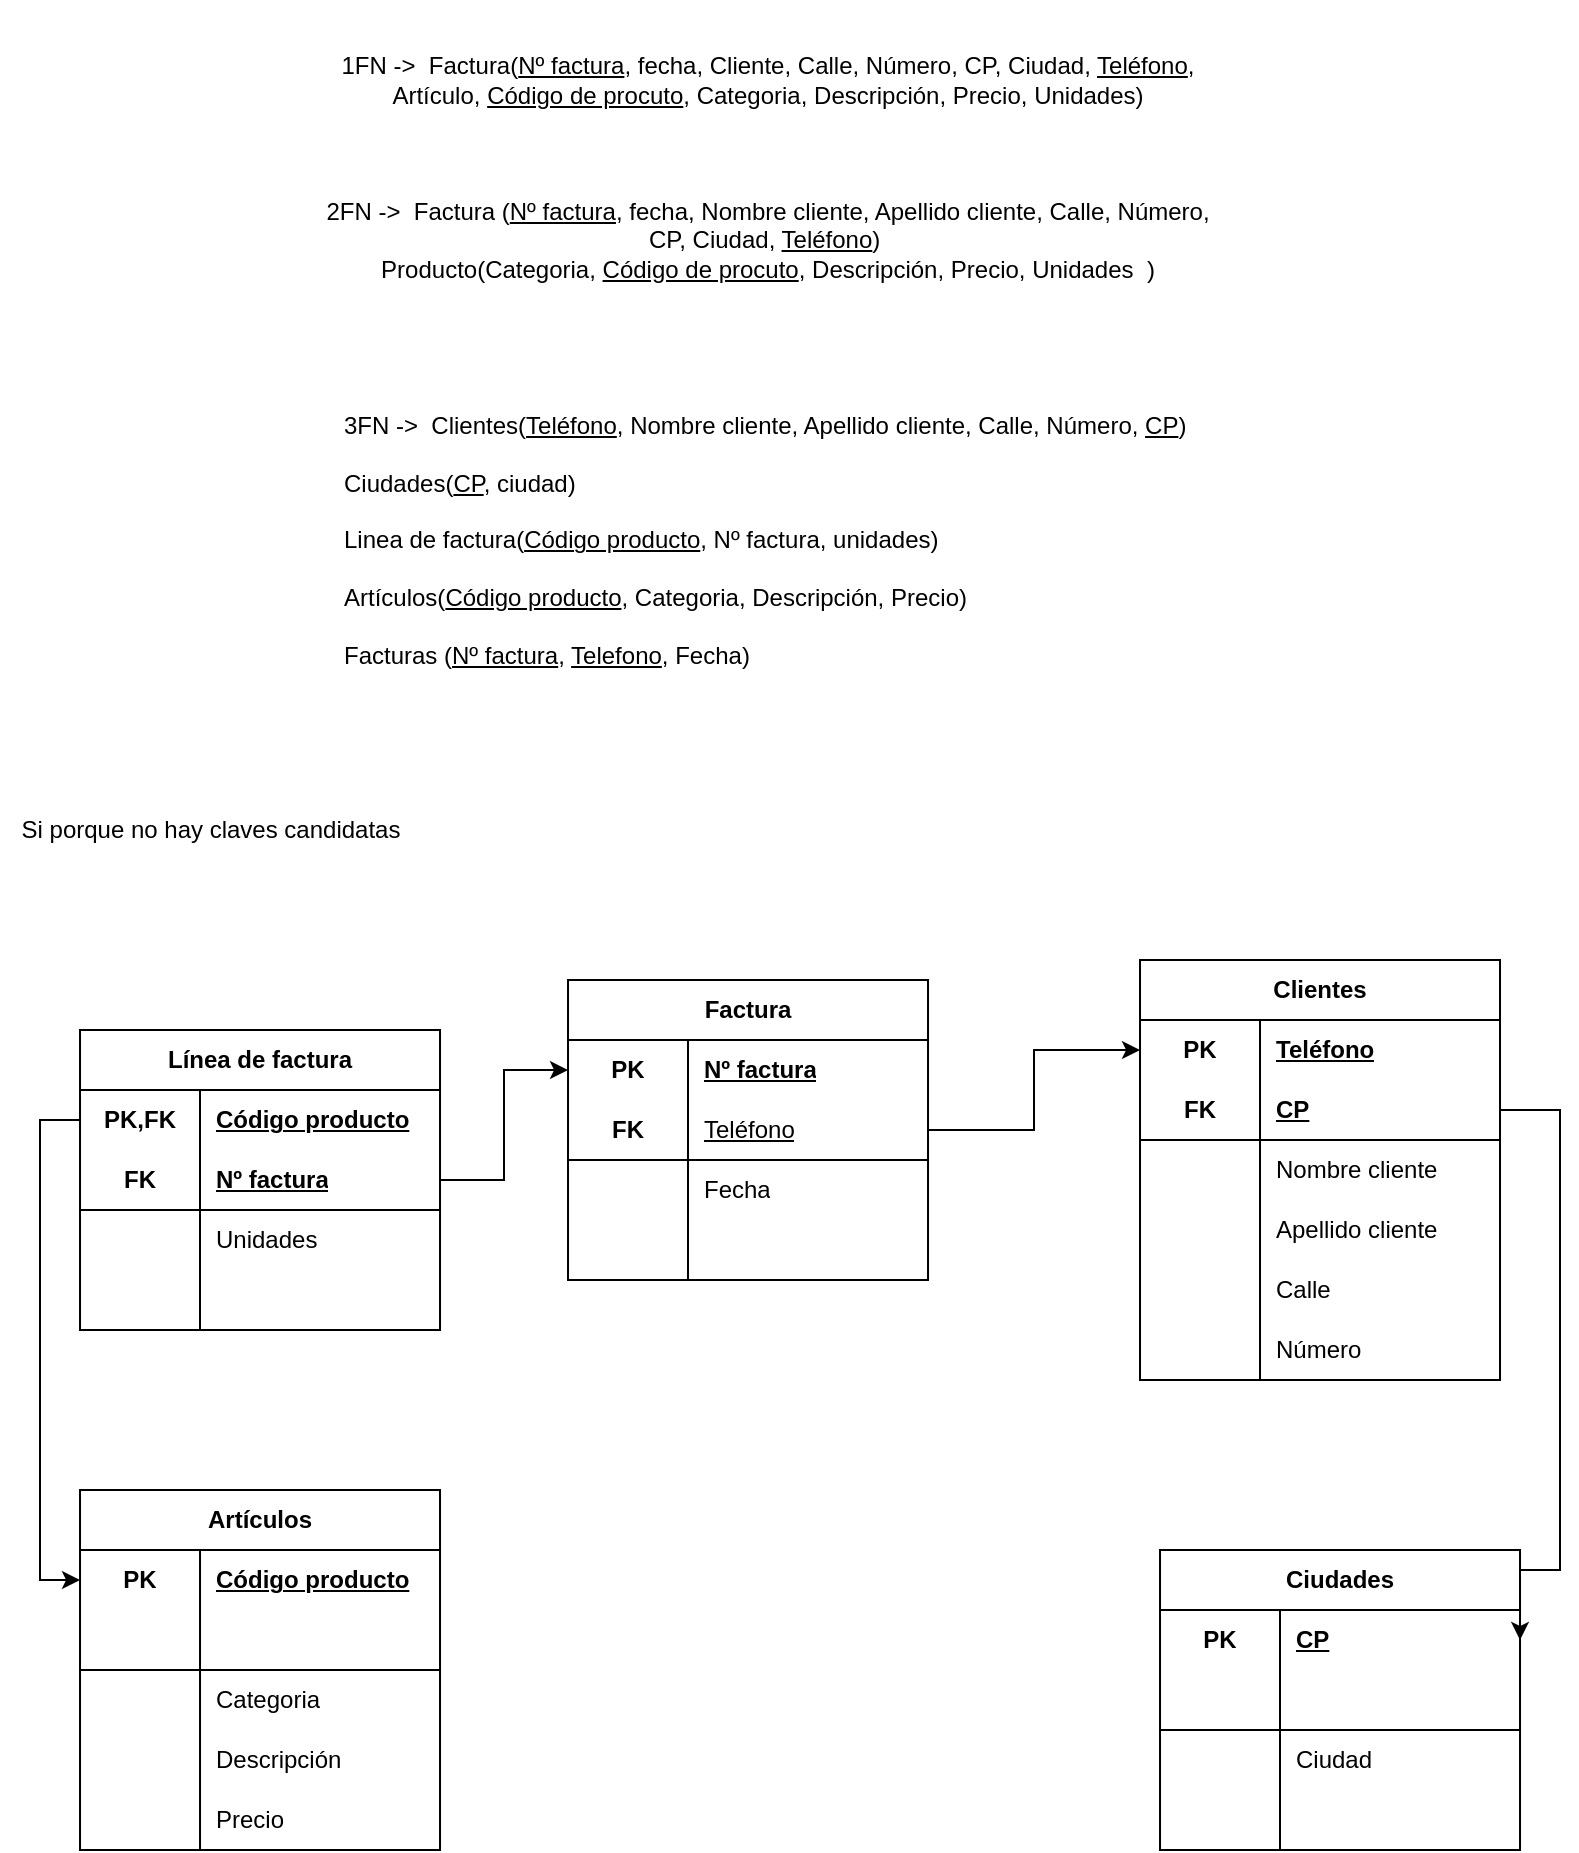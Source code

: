 <mxfile version="25.0.2">
  <diagram name="Página-1" id="uZvJmiCFpWkQYSeXbW7F">
    <mxGraphModel dx="756" dy="745" grid="1" gridSize="10" guides="1" tooltips="1" connect="1" arrows="1" fold="1" page="1" pageScale="1" pageWidth="827" pageHeight="1169" math="0" shadow="0">
      <root>
        <mxCell id="0" />
        <mxCell id="1" parent="0" />
        <mxCell id="2-hDJiNoMnmRz-pNs95c-1" value="1FN -&amp;gt;&amp;nbsp; Factura(&lt;u&gt;Nº factura&lt;/u&gt;, fecha, Cliente, Calle, Número, CP, Ciudad, &lt;u&gt;Teléfono&lt;/u&gt;, Artículo, &lt;u&gt;Código de procuto&lt;/u&gt;, Categoria, Descripción, Precio,&amp;nbsp;Unidades)" style="text;html=1;align=center;verticalAlign=middle;whiteSpace=wrap;rounded=0;" parent="1" vertex="1">
          <mxGeometry x="184" y="30" width="460" height="80" as="geometry" />
        </mxCell>
        <mxCell id="2-hDJiNoMnmRz-pNs95c-3" value="2FN -&amp;gt;&amp;nbsp; Factura (&lt;u&gt;Nº factura&lt;/u&gt;, fecha,&amp;nbsp;&lt;span style=&quot;background-color: initial;&quot;&gt;Nombre cliente, Apellido cliente, Calle, Número, CP, Ciudad, &lt;u&gt;Teléfono&lt;/u&gt;)&amp;nbsp;&lt;/span&gt;&lt;div&gt;&lt;span style=&quot;background-color: initial;&quot;&gt;Producto(Categoria, &lt;u&gt;Código de procuto&lt;/u&gt;, Descripción,&amp;nbsp;&lt;/span&gt;&lt;span style=&quot;background-color: initial;&quot;&gt;Precio,&amp;nbsp;&lt;/span&gt;&lt;span style=&quot;background-color: initial;&quot;&gt;Unidades&amp;nbsp; )&lt;/span&gt;&lt;/div&gt;" style="text;html=1;align=center;verticalAlign=middle;whiteSpace=wrap;rounded=0;" parent="1" vertex="1">
          <mxGeometry x="184" y="110" width="460" height="80" as="geometry" />
        </mxCell>
        <mxCell id="2-hDJiNoMnmRz-pNs95c-4" value="3FN -&amp;gt;&amp;nbsp; Clientes(&lt;u&gt;Teléfono&lt;/u&gt;, Nombre cliente, Apellido cliente, Calle, Número, &lt;u&gt;CP&lt;/u&gt;)&lt;div&gt;&lt;br&gt;&lt;div&gt;&lt;span style=&quot;background-color: initial;&quot;&gt;Ciudades(&lt;/span&gt;&lt;u style=&quot;background-color: initial;&quot;&gt;CP&lt;/u&gt;&lt;span style=&quot;background-color: initial;&quot;&gt;, ciudad)&lt;/span&gt;&lt;div&gt;&lt;br&gt;&lt;/div&gt;&lt;div&gt;Linea de factura(&lt;u&gt;Código producto&lt;/u&gt;, Nº factura, unidades&lt;span style=&quot;background-color: initial;&quot;&gt;)&lt;/span&gt;&lt;/div&gt;&lt;div&gt;&lt;span style=&quot;background-color: initial;&quot;&gt;&lt;br&gt;&lt;/span&gt;&lt;/div&gt;&lt;div&gt;&lt;span style=&quot;background-color: initial;&quot;&gt;Artículos(&lt;u&gt;Código producto&lt;/u&gt;, Categoria, Descripción, Precio)&lt;/span&gt;&lt;/div&gt;&lt;div&gt;&lt;span style=&quot;background-color: initial;&quot;&gt;&lt;br&gt;&lt;/span&gt;&lt;/div&gt;&lt;div&gt;&lt;span style=&quot;background-color: initial;&quot;&gt;Facturas (&lt;u&gt;Nº factura&lt;/u&gt;, &lt;u&gt;Telefono&lt;/u&gt;, Fecha)&amp;nbsp;&lt;/span&gt;&lt;/div&gt;&lt;/div&gt;&lt;/div&gt;" style="text;html=1;align=left;verticalAlign=middle;whiteSpace=wrap;rounded=0;" parent="1" vertex="1">
          <mxGeometry x="200" y="260" width="460" height="80" as="geometry" />
        </mxCell>
        <mxCell id="2-hDJiNoMnmRz-pNs95c-6" value="Si porque no hay claves candidatas" style="text;html=1;align=center;verticalAlign=middle;resizable=0;points=[];autosize=1;strokeColor=none;fillColor=none;" parent="1" vertex="1">
          <mxGeometry x="30" y="430" width="210" height="30" as="geometry" />
        </mxCell>
        <mxCell id="2-hDJiNoMnmRz-pNs95c-41" value="Factura" style="shape=table;startSize=30;container=1;collapsible=1;childLayout=tableLayout;fixedRows=1;rowLines=0;fontStyle=1;align=center;resizeLast=1;html=1;whiteSpace=wrap;" parent="1" vertex="1">
          <mxGeometry x="314.01" y="520" width="180" height="150" as="geometry" />
        </mxCell>
        <mxCell id="2-hDJiNoMnmRz-pNs95c-42" value="" style="shape=tableRow;horizontal=0;startSize=0;swimlaneHead=0;swimlaneBody=0;fillColor=none;collapsible=0;dropTarget=0;points=[[0,0.5],[1,0.5]];portConstraint=eastwest;top=0;left=0;right=0;bottom=0;html=1;" parent="2-hDJiNoMnmRz-pNs95c-41" vertex="1">
          <mxGeometry y="30" width="180" height="30" as="geometry" />
        </mxCell>
        <mxCell id="2-hDJiNoMnmRz-pNs95c-43" value="PK" style="shape=partialRectangle;connectable=0;fillColor=none;top=0;left=0;bottom=0;right=0;fontStyle=1;overflow=hidden;html=1;whiteSpace=wrap;" parent="2-hDJiNoMnmRz-pNs95c-42" vertex="1">
          <mxGeometry width="60" height="30" as="geometry">
            <mxRectangle width="60" height="30" as="alternateBounds" />
          </mxGeometry>
        </mxCell>
        <mxCell id="2-hDJiNoMnmRz-pNs95c-44" value="Nº factura" style="shape=partialRectangle;connectable=0;fillColor=none;top=0;left=0;bottom=0;right=0;align=left;spacingLeft=6;fontStyle=5;overflow=hidden;html=1;whiteSpace=wrap;" parent="2-hDJiNoMnmRz-pNs95c-42" vertex="1">
          <mxGeometry x="60" width="120" height="30" as="geometry">
            <mxRectangle width="120" height="30" as="alternateBounds" />
          </mxGeometry>
        </mxCell>
        <mxCell id="2-hDJiNoMnmRz-pNs95c-45" value="" style="shape=tableRow;horizontal=0;startSize=0;swimlaneHead=0;swimlaneBody=0;fillColor=none;collapsible=0;dropTarget=0;points=[[0,0.5],[1,0.5]];portConstraint=eastwest;top=0;left=0;right=0;bottom=1;html=1;" parent="2-hDJiNoMnmRz-pNs95c-41" vertex="1">
          <mxGeometry y="60" width="180" height="30" as="geometry" />
        </mxCell>
        <mxCell id="2-hDJiNoMnmRz-pNs95c-46" value="FK" style="shape=partialRectangle;connectable=0;fillColor=none;top=0;left=0;bottom=0;right=0;fontStyle=1;overflow=hidden;html=1;whiteSpace=wrap;" parent="2-hDJiNoMnmRz-pNs95c-45" vertex="1">
          <mxGeometry width="60" height="30" as="geometry">
            <mxRectangle width="60" height="30" as="alternateBounds" />
          </mxGeometry>
        </mxCell>
        <mxCell id="2-hDJiNoMnmRz-pNs95c-47" value="&lt;u style=&quot;font-weight: 400; text-align: center;&quot;&gt;Teléfono&lt;/u&gt;" style="shape=partialRectangle;connectable=0;fillColor=none;top=0;left=0;bottom=0;right=0;align=left;spacingLeft=6;fontStyle=5;overflow=hidden;html=1;whiteSpace=wrap;" parent="2-hDJiNoMnmRz-pNs95c-45" vertex="1">
          <mxGeometry x="60" width="120" height="30" as="geometry">
            <mxRectangle width="120" height="30" as="alternateBounds" />
          </mxGeometry>
        </mxCell>
        <mxCell id="2-hDJiNoMnmRz-pNs95c-48" value="" style="shape=tableRow;horizontal=0;startSize=0;swimlaneHead=0;swimlaneBody=0;fillColor=none;collapsible=0;dropTarget=0;points=[[0,0.5],[1,0.5]];portConstraint=eastwest;top=0;left=0;right=0;bottom=0;html=1;" parent="2-hDJiNoMnmRz-pNs95c-41" vertex="1">
          <mxGeometry y="90" width="180" height="30" as="geometry" />
        </mxCell>
        <mxCell id="2-hDJiNoMnmRz-pNs95c-49" value="" style="shape=partialRectangle;connectable=0;fillColor=none;top=0;left=0;bottom=0;right=0;editable=1;overflow=hidden;html=1;whiteSpace=wrap;" parent="2-hDJiNoMnmRz-pNs95c-48" vertex="1">
          <mxGeometry width="60" height="30" as="geometry">
            <mxRectangle width="60" height="30" as="alternateBounds" />
          </mxGeometry>
        </mxCell>
        <mxCell id="2-hDJiNoMnmRz-pNs95c-50" value="Fecha" style="shape=partialRectangle;connectable=0;fillColor=none;top=0;left=0;bottom=0;right=0;align=left;spacingLeft=6;overflow=hidden;html=1;whiteSpace=wrap;" parent="2-hDJiNoMnmRz-pNs95c-48" vertex="1">
          <mxGeometry x="60" width="120" height="30" as="geometry">
            <mxRectangle width="120" height="30" as="alternateBounds" />
          </mxGeometry>
        </mxCell>
        <mxCell id="2-hDJiNoMnmRz-pNs95c-51" value="" style="shape=tableRow;horizontal=0;startSize=0;swimlaneHead=0;swimlaneBody=0;fillColor=none;collapsible=0;dropTarget=0;points=[[0,0.5],[1,0.5]];portConstraint=eastwest;top=0;left=0;right=0;bottom=0;html=1;" parent="2-hDJiNoMnmRz-pNs95c-41" vertex="1">
          <mxGeometry y="120" width="180" height="30" as="geometry" />
        </mxCell>
        <mxCell id="2-hDJiNoMnmRz-pNs95c-52" value="" style="shape=partialRectangle;connectable=0;fillColor=none;top=0;left=0;bottom=0;right=0;editable=1;overflow=hidden;html=1;whiteSpace=wrap;" parent="2-hDJiNoMnmRz-pNs95c-51" vertex="1">
          <mxGeometry width="60" height="30" as="geometry">
            <mxRectangle width="60" height="30" as="alternateBounds" />
          </mxGeometry>
        </mxCell>
        <mxCell id="2-hDJiNoMnmRz-pNs95c-53" value="" style="shape=partialRectangle;connectable=0;fillColor=none;top=0;left=0;bottom=0;right=0;align=left;spacingLeft=6;overflow=hidden;html=1;whiteSpace=wrap;" parent="2-hDJiNoMnmRz-pNs95c-51" vertex="1">
          <mxGeometry x="60" width="120" height="30" as="geometry">
            <mxRectangle width="120" height="30" as="alternateBounds" />
          </mxGeometry>
        </mxCell>
        <mxCell id="2-hDJiNoMnmRz-pNs95c-54" value="Ciudades" style="shape=table;startSize=30;container=1;collapsible=1;childLayout=tableLayout;fixedRows=1;rowLines=0;fontStyle=1;align=center;resizeLast=1;html=1;whiteSpace=wrap;" parent="1" vertex="1">
          <mxGeometry x="610.01" y="805" width="180" height="150" as="geometry" />
        </mxCell>
        <mxCell id="2-hDJiNoMnmRz-pNs95c-55" value="" style="shape=tableRow;horizontal=0;startSize=0;swimlaneHead=0;swimlaneBody=0;fillColor=none;collapsible=0;dropTarget=0;points=[[0,0.5],[1,0.5]];portConstraint=eastwest;top=0;left=0;right=0;bottom=0;html=1;" parent="2-hDJiNoMnmRz-pNs95c-54" vertex="1">
          <mxGeometry y="30" width="180" height="30" as="geometry" />
        </mxCell>
        <mxCell id="2-hDJiNoMnmRz-pNs95c-56" value="PK" style="shape=partialRectangle;connectable=0;fillColor=none;top=0;left=0;bottom=0;right=0;fontStyle=1;overflow=hidden;html=1;whiteSpace=wrap;" parent="2-hDJiNoMnmRz-pNs95c-55" vertex="1">
          <mxGeometry width="60" height="30" as="geometry">
            <mxRectangle width="60" height="30" as="alternateBounds" />
          </mxGeometry>
        </mxCell>
        <mxCell id="2-hDJiNoMnmRz-pNs95c-57" value="CP" style="shape=partialRectangle;connectable=0;fillColor=none;top=0;left=0;bottom=0;right=0;align=left;spacingLeft=6;fontStyle=5;overflow=hidden;html=1;whiteSpace=wrap;" parent="2-hDJiNoMnmRz-pNs95c-55" vertex="1">
          <mxGeometry x="60" width="120" height="30" as="geometry">
            <mxRectangle width="120" height="30" as="alternateBounds" />
          </mxGeometry>
        </mxCell>
        <mxCell id="2-hDJiNoMnmRz-pNs95c-58" value="" style="shape=tableRow;horizontal=0;startSize=0;swimlaneHead=0;swimlaneBody=0;fillColor=none;collapsible=0;dropTarget=0;points=[[0,0.5],[1,0.5]];portConstraint=eastwest;top=0;left=0;right=0;bottom=1;html=1;" parent="2-hDJiNoMnmRz-pNs95c-54" vertex="1">
          <mxGeometry y="60" width="180" height="30" as="geometry" />
        </mxCell>
        <mxCell id="2-hDJiNoMnmRz-pNs95c-59" value="" style="shape=partialRectangle;connectable=0;fillColor=none;top=0;left=0;bottom=0;right=0;fontStyle=1;overflow=hidden;html=1;whiteSpace=wrap;" parent="2-hDJiNoMnmRz-pNs95c-58" vertex="1">
          <mxGeometry width="60" height="30" as="geometry">
            <mxRectangle width="60" height="30" as="alternateBounds" />
          </mxGeometry>
        </mxCell>
        <mxCell id="2-hDJiNoMnmRz-pNs95c-60" value="" style="shape=partialRectangle;connectable=0;fillColor=none;top=0;left=0;bottom=0;right=0;align=left;spacingLeft=6;fontStyle=5;overflow=hidden;html=1;whiteSpace=wrap;" parent="2-hDJiNoMnmRz-pNs95c-58" vertex="1">
          <mxGeometry x="60" width="120" height="30" as="geometry">
            <mxRectangle width="120" height="30" as="alternateBounds" />
          </mxGeometry>
        </mxCell>
        <mxCell id="2-hDJiNoMnmRz-pNs95c-61" value="" style="shape=tableRow;horizontal=0;startSize=0;swimlaneHead=0;swimlaneBody=0;fillColor=none;collapsible=0;dropTarget=0;points=[[0,0.5],[1,0.5]];portConstraint=eastwest;top=0;left=0;right=0;bottom=0;html=1;" parent="2-hDJiNoMnmRz-pNs95c-54" vertex="1">
          <mxGeometry y="90" width="180" height="30" as="geometry" />
        </mxCell>
        <mxCell id="2-hDJiNoMnmRz-pNs95c-62" value="" style="shape=partialRectangle;connectable=0;fillColor=none;top=0;left=0;bottom=0;right=0;editable=1;overflow=hidden;html=1;whiteSpace=wrap;" parent="2-hDJiNoMnmRz-pNs95c-61" vertex="1">
          <mxGeometry width="60" height="30" as="geometry">
            <mxRectangle width="60" height="30" as="alternateBounds" />
          </mxGeometry>
        </mxCell>
        <mxCell id="2-hDJiNoMnmRz-pNs95c-63" value="&lt;span style=&quot;text-align: center;&quot;&gt;Ciudad&lt;/span&gt;" style="shape=partialRectangle;connectable=0;fillColor=none;top=0;left=0;bottom=0;right=0;align=left;spacingLeft=6;overflow=hidden;html=1;whiteSpace=wrap;" parent="2-hDJiNoMnmRz-pNs95c-61" vertex="1">
          <mxGeometry x="60" width="120" height="30" as="geometry">
            <mxRectangle width="120" height="30" as="alternateBounds" />
          </mxGeometry>
        </mxCell>
        <mxCell id="2-hDJiNoMnmRz-pNs95c-64" value="" style="shape=tableRow;horizontal=0;startSize=0;swimlaneHead=0;swimlaneBody=0;fillColor=none;collapsible=0;dropTarget=0;points=[[0,0.5],[1,0.5]];portConstraint=eastwest;top=0;left=0;right=0;bottom=0;html=1;" parent="2-hDJiNoMnmRz-pNs95c-54" vertex="1">
          <mxGeometry y="120" width="180" height="30" as="geometry" />
        </mxCell>
        <mxCell id="2-hDJiNoMnmRz-pNs95c-65" value="" style="shape=partialRectangle;connectable=0;fillColor=none;top=0;left=0;bottom=0;right=0;editable=1;overflow=hidden;html=1;whiteSpace=wrap;" parent="2-hDJiNoMnmRz-pNs95c-64" vertex="1">
          <mxGeometry width="60" height="30" as="geometry">
            <mxRectangle width="60" height="30" as="alternateBounds" />
          </mxGeometry>
        </mxCell>
        <mxCell id="2-hDJiNoMnmRz-pNs95c-66" value="" style="shape=partialRectangle;connectable=0;fillColor=none;top=0;left=0;bottom=0;right=0;align=left;spacingLeft=6;overflow=hidden;html=1;whiteSpace=wrap;" parent="2-hDJiNoMnmRz-pNs95c-64" vertex="1">
          <mxGeometry x="60" width="120" height="30" as="geometry">
            <mxRectangle width="120" height="30" as="alternateBounds" />
          </mxGeometry>
        </mxCell>
        <mxCell id="2-hDJiNoMnmRz-pNs95c-67" value="Línea de factura" style="shape=table;startSize=30;container=1;collapsible=1;childLayout=tableLayout;fixedRows=1;rowLines=0;fontStyle=1;align=center;resizeLast=1;html=1;whiteSpace=wrap;" parent="1" vertex="1">
          <mxGeometry x="70.01" y="545" width="180" height="150" as="geometry" />
        </mxCell>
        <mxCell id="2-hDJiNoMnmRz-pNs95c-68" value="" style="shape=tableRow;horizontal=0;startSize=0;swimlaneHead=0;swimlaneBody=0;fillColor=none;collapsible=0;dropTarget=0;points=[[0,0.5],[1,0.5]];portConstraint=eastwest;top=0;left=0;right=0;bottom=0;html=1;" parent="2-hDJiNoMnmRz-pNs95c-67" vertex="1">
          <mxGeometry y="30" width="180" height="30" as="geometry" />
        </mxCell>
        <mxCell id="2-hDJiNoMnmRz-pNs95c-69" value="PK,FK" style="shape=partialRectangle;connectable=0;fillColor=none;top=0;left=0;bottom=0;right=0;fontStyle=1;overflow=hidden;html=1;whiteSpace=wrap;" parent="2-hDJiNoMnmRz-pNs95c-68" vertex="1">
          <mxGeometry width="60" height="30" as="geometry">
            <mxRectangle width="60" height="30" as="alternateBounds" />
          </mxGeometry>
        </mxCell>
        <mxCell id="2-hDJiNoMnmRz-pNs95c-70" value="Código producto" style="shape=partialRectangle;connectable=0;fillColor=none;top=0;left=0;bottom=0;right=0;align=left;spacingLeft=6;fontStyle=5;overflow=hidden;html=1;whiteSpace=wrap;" parent="2-hDJiNoMnmRz-pNs95c-68" vertex="1">
          <mxGeometry x="60" width="120" height="30" as="geometry">
            <mxRectangle width="120" height="30" as="alternateBounds" />
          </mxGeometry>
        </mxCell>
        <mxCell id="2-hDJiNoMnmRz-pNs95c-71" value="" style="shape=tableRow;horizontal=0;startSize=0;swimlaneHead=0;swimlaneBody=0;fillColor=none;collapsible=0;dropTarget=0;points=[[0,0.5],[1,0.5]];portConstraint=eastwest;top=0;left=0;right=0;bottom=1;html=1;" parent="2-hDJiNoMnmRz-pNs95c-67" vertex="1">
          <mxGeometry y="60" width="180" height="30" as="geometry" />
        </mxCell>
        <mxCell id="2-hDJiNoMnmRz-pNs95c-72" value="FK" style="shape=partialRectangle;connectable=0;fillColor=none;top=0;left=0;bottom=0;right=0;fontStyle=1;overflow=hidden;html=1;whiteSpace=wrap;" parent="2-hDJiNoMnmRz-pNs95c-71" vertex="1">
          <mxGeometry width="60" height="30" as="geometry">
            <mxRectangle width="60" height="30" as="alternateBounds" />
          </mxGeometry>
        </mxCell>
        <mxCell id="2-hDJiNoMnmRz-pNs95c-73" value="Nº factura" style="shape=partialRectangle;connectable=0;fillColor=none;top=0;left=0;bottom=0;right=0;align=left;spacingLeft=6;fontStyle=5;overflow=hidden;html=1;whiteSpace=wrap;" parent="2-hDJiNoMnmRz-pNs95c-71" vertex="1">
          <mxGeometry x="60" width="120" height="30" as="geometry">
            <mxRectangle width="120" height="30" as="alternateBounds" />
          </mxGeometry>
        </mxCell>
        <mxCell id="2-hDJiNoMnmRz-pNs95c-74" value="" style="shape=tableRow;horizontal=0;startSize=0;swimlaneHead=0;swimlaneBody=0;fillColor=none;collapsible=0;dropTarget=0;points=[[0,0.5],[1,0.5]];portConstraint=eastwest;top=0;left=0;right=0;bottom=0;html=1;" parent="2-hDJiNoMnmRz-pNs95c-67" vertex="1">
          <mxGeometry y="90" width="180" height="30" as="geometry" />
        </mxCell>
        <mxCell id="2-hDJiNoMnmRz-pNs95c-75" value="" style="shape=partialRectangle;connectable=0;fillColor=none;top=0;left=0;bottom=0;right=0;editable=1;overflow=hidden;html=1;whiteSpace=wrap;" parent="2-hDJiNoMnmRz-pNs95c-74" vertex="1">
          <mxGeometry width="60" height="30" as="geometry">
            <mxRectangle width="60" height="30" as="alternateBounds" />
          </mxGeometry>
        </mxCell>
        <mxCell id="2-hDJiNoMnmRz-pNs95c-76" value="&lt;span style=&quot;text-align: center;&quot;&gt;Unidades&lt;/span&gt;" style="shape=partialRectangle;connectable=0;fillColor=none;top=0;left=0;bottom=0;right=0;align=left;spacingLeft=6;overflow=hidden;html=1;whiteSpace=wrap;" parent="2-hDJiNoMnmRz-pNs95c-74" vertex="1">
          <mxGeometry x="60" width="120" height="30" as="geometry">
            <mxRectangle width="120" height="30" as="alternateBounds" />
          </mxGeometry>
        </mxCell>
        <mxCell id="2-hDJiNoMnmRz-pNs95c-77" value="" style="shape=tableRow;horizontal=0;startSize=0;swimlaneHead=0;swimlaneBody=0;fillColor=none;collapsible=0;dropTarget=0;points=[[0,0.5],[1,0.5]];portConstraint=eastwest;top=0;left=0;right=0;bottom=0;html=1;" parent="2-hDJiNoMnmRz-pNs95c-67" vertex="1">
          <mxGeometry y="120" width="180" height="30" as="geometry" />
        </mxCell>
        <mxCell id="2-hDJiNoMnmRz-pNs95c-78" value="" style="shape=partialRectangle;connectable=0;fillColor=none;top=0;left=0;bottom=0;right=0;editable=1;overflow=hidden;html=1;whiteSpace=wrap;" parent="2-hDJiNoMnmRz-pNs95c-77" vertex="1">
          <mxGeometry width="60" height="30" as="geometry">
            <mxRectangle width="60" height="30" as="alternateBounds" />
          </mxGeometry>
        </mxCell>
        <mxCell id="2-hDJiNoMnmRz-pNs95c-79" value="" style="shape=partialRectangle;connectable=0;fillColor=none;top=0;left=0;bottom=0;right=0;align=left;spacingLeft=6;overflow=hidden;html=1;whiteSpace=wrap;" parent="2-hDJiNoMnmRz-pNs95c-77" vertex="1">
          <mxGeometry x="60" width="120" height="30" as="geometry">
            <mxRectangle width="120" height="30" as="alternateBounds" />
          </mxGeometry>
        </mxCell>
        <mxCell id="2-hDJiNoMnmRz-pNs95c-80" value="Artículos" style="shape=table;startSize=30;container=1;collapsible=1;childLayout=tableLayout;fixedRows=1;rowLines=0;fontStyle=1;align=center;resizeLast=1;html=1;whiteSpace=wrap;" parent="1" vertex="1">
          <mxGeometry x="70.01" y="775" width="180" height="180" as="geometry" />
        </mxCell>
        <mxCell id="2-hDJiNoMnmRz-pNs95c-81" value="" style="shape=tableRow;horizontal=0;startSize=0;swimlaneHead=0;swimlaneBody=0;fillColor=none;collapsible=0;dropTarget=0;points=[[0,0.5],[1,0.5]];portConstraint=eastwest;top=0;left=0;right=0;bottom=0;html=1;" parent="2-hDJiNoMnmRz-pNs95c-80" vertex="1">
          <mxGeometry y="30" width="180" height="30" as="geometry" />
        </mxCell>
        <mxCell id="2-hDJiNoMnmRz-pNs95c-82" value="PK" style="shape=partialRectangle;connectable=0;fillColor=none;top=0;left=0;bottom=0;right=0;fontStyle=1;overflow=hidden;html=1;whiteSpace=wrap;" parent="2-hDJiNoMnmRz-pNs95c-81" vertex="1">
          <mxGeometry width="60" height="30" as="geometry">
            <mxRectangle width="60" height="30" as="alternateBounds" />
          </mxGeometry>
        </mxCell>
        <mxCell id="2-hDJiNoMnmRz-pNs95c-83" value="Código producto" style="shape=partialRectangle;connectable=0;fillColor=none;top=0;left=0;bottom=0;right=0;align=left;spacingLeft=6;fontStyle=5;overflow=hidden;html=1;whiteSpace=wrap;" parent="2-hDJiNoMnmRz-pNs95c-81" vertex="1">
          <mxGeometry x="60" width="120" height="30" as="geometry">
            <mxRectangle width="120" height="30" as="alternateBounds" />
          </mxGeometry>
        </mxCell>
        <mxCell id="2-hDJiNoMnmRz-pNs95c-84" value="" style="shape=tableRow;horizontal=0;startSize=0;swimlaneHead=0;swimlaneBody=0;fillColor=none;collapsible=0;dropTarget=0;points=[[0,0.5],[1,0.5]];portConstraint=eastwest;top=0;left=0;right=0;bottom=1;html=1;" parent="2-hDJiNoMnmRz-pNs95c-80" vertex="1">
          <mxGeometry y="60" width="180" height="30" as="geometry" />
        </mxCell>
        <mxCell id="2-hDJiNoMnmRz-pNs95c-85" value="" style="shape=partialRectangle;connectable=0;fillColor=none;top=0;left=0;bottom=0;right=0;fontStyle=1;overflow=hidden;html=1;whiteSpace=wrap;" parent="2-hDJiNoMnmRz-pNs95c-84" vertex="1">
          <mxGeometry width="60" height="30" as="geometry">
            <mxRectangle width="60" height="30" as="alternateBounds" />
          </mxGeometry>
        </mxCell>
        <mxCell id="2-hDJiNoMnmRz-pNs95c-86" value="" style="shape=partialRectangle;connectable=0;fillColor=none;top=0;left=0;bottom=0;right=0;align=left;spacingLeft=6;fontStyle=5;overflow=hidden;html=1;whiteSpace=wrap;" parent="2-hDJiNoMnmRz-pNs95c-84" vertex="1">
          <mxGeometry x="60" width="120" height="30" as="geometry">
            <mxRectangle width="120" height="30" as="alternateBounds" />
          </mxGeometry>
        </mxCell>
        <mxCell id="2-hDJiNoMnmRz-pNs95c-87" value="" style="shape=tableRow;horizontal=0;startSize=0;swimlaneHead=0;swimlaneBody=0;fillColor=none;collapsible=0;dropTarget=0;points=[[0,0.5],[1,0.5]];portConstraint=eastwest;top=0;left=0;right=0;bottom=0;html=1;" parent="2-hDJiNoMnmRz-pNs95c-80" vertex="1">
          <mxGeometry y="90" width="180" height="30" as="geometry" />
        </mxCell>
        <mxCell id="2-hDJiNoMnmRz-pNs95c-88" value="" style="shape=partialRectangle;connectable=0;fillColor=none;top=0;left=0;bottom=0;right=0;editable=1;overflow=hidden;html=1;whiteSpace=wrap;" parent="2-hDJiNoMnmRz-pNs95c-87" vertex="1">
          <mxGeometry width="60" height="30" as="geometry">
            <mxRectangle width="60" height="30" as="alternateBounds" />
          </mxGeometry>
        </mxCell>
        <mxCell id="2-hDJiNoMnmRz-pNs95c-89" value="&lt;span style=&quot;text-align: center;&quot;&gt;Categoria&lt;/span&gt;" style="shape=partialRectangle;connectable=0;fillColor=none;top=0;left=0;bottom=0;right=0;align=left;spacingLeft=6;overflow=hidden;html=1;whiteSpace=wrap;" parent="2-hDJiNoMnmRz-pNs95c-87" vertex="1">
          <mxGeometry x="60" width="120" height="30" as="geometry">
            <mxRectangle width="120" height="30" as="alternateBounds" />
          </mxGeometry>
        </mxCell>
        <mxCell id="2-hDJiNoMnmRz-pNs95c-90" value="" style="shape=tableRow;horizontal=0;startSize=0;swimlaneHead=0;swimlaneBody=0;fillColor=none;collapsible=0;dropTarget=0;points=[[0,0.5],[1,0.5]];portConstraint=eastwest;top=0;left=0;right=0;bottom=0;html=1;" parent="2-hDJiNoMnmRz-pNs95c-80" vertex="1">
          <mxGeometry y="120" width="180" height="30" as="geometry" />
        </mxCell>
        <mxCell id="2-hDJiNoMnmRz-pNs95c-91" value="" style="shape=partialRectangle;connectable=0;fillColor=none;top=0;left=0;bottom=0;right=0;editable=1;overflow=hidden;html=1;whiteSpace=wrap;" parent="2-hDJiNoMnmRz-pNs95c-90" vertex="1">
          <mxGeometry width="60" height="30" as="geometry">
            <mxRectangle width="60" height="30" as="alternateBounds" />
          </mxGeometry>
        </mxCell>
        <mxCell id="2-hDJiNoMnmRz-pNs95c-92" value="Descripción" style="shape=partialRectangle;connectable=0;fillColor=none;top=0;left=0;bottom=0;right=0;align=left;spacingLeft=6;overflow=hidden;html=1;whiteSpace=wrap;" parent="2-hDJiNoMnmRz-pNs95c-90" vertex="1">
          <mxGeometry x="60" width="120" height="30" as="geometry">
            <mxRectangle width="120" height="30" as="alternateBounds" />
          </mxGeometry>
        </mxCell>
        <mxCell id="2-hDJiNoMnmRz-pNs95c-96" value="" style="shape=tableRow;horizontal=0;startSize=0;swimlaneHead=0;swimlaneBody=0;fillColor=none;collapsible=0;dropTarget=0;points=[[0,0.5],[1,0.5]];portConstraint=eastwest;top=0;left=0;right=0;bottom=0;html=1;" parent="2-hDJiNoMnmRz-pNs95c-80" vertex="1">
          <mxGeometry y="150" width="180" height="30" as="geometry" />
        </mxCell>
        <mxCell id="2-hDJiNoMnmRz-pNs95c-97" value="" style="shape=partialRectangle;connectable=0;fillColor=none;top=0;left=0;bottom=0;right=0;editable=1;overflow=hidden;html=1;whiteSpace=wrap;" parent="2-hDJiNoMnmRz-pNs95c-96" vertex="1">
          <mxGeometry width="60" height="30" as="geometry">
            <mxRectangle width="60" height="30" as="alternateBounds" />
          </mxGeometry>
        </mxCell>
        <mxCell id="2-hDJiNoMnmRz-pNs95c-98" value="Precio" style="shape=partialRectangle;connectable=0;fillColor=none;top=0;left=0;bottom=0;right=0;align=left;spacingLeft=6;overflow=hidden;html=1;whiteSpace=wrap;" parent="2-hDJiNoMnmRz-pNs95c-96" vertex="1">
          <mxGeometry x="60" width="120" height="30" as="geometry">
            <mxRectangle width="120" height="30" as="alternateBounds" />
          </mxGeometry>
        </mxCell>
        <mxCell id="2-hDJiNoMnmRz-pNs95c-95" style="edgeStyle=orthogonalEdgeStyle;rounded=0;orthogonalLoop=1;jettySize=auto;html=1;entryX=0;entryY=0.5;entryDx=0;entryDy=0;" parent="1" source="2-hDJiNoMnmRz-pNs95c-71" target="2-hDJiNoMnmRz-pNs95c-42" edge="1">
          <mxGeometry relative="1" as="geometry" />
        </mxCell>
        <mxCell id="2-hDJiNoMnmRz-pNs95c-99" value="Clientes" style="shape=table;startSize=30;container=1;collapsible=1;childLayout=tableLayout;fixedRows=1;rowLines=0;fontStyle=1;align=center;resizeLast=1;html=1;whiteSpace=wrap;" parent="1" vertex="1">
          <mxGeometry x="600.01" y="510" width="180" height="210" as="geometry" />
        </mxCell>
        <mxCell id="2-hDJiNoMnmRz-pNs95c-100" value="" style="shape=tableRow;horizontal=0;startSize=0;swimlaneHead=0;swimlaneBody=0;fillColor=none;collapsible=0;dropTarget=0;points=[[0,0.5],[1,0.5]];portConstraint=eastwest;top=0;left=0;right=0;bottom=0;html=1;" parent="2-hDJiNoMnmRz-pNs95c-99" vertex="1">
          <mxGeometry y="30" width="180" height="30" as="geometry" />
        </mxCell>
        <mxCell id="2-hDJiNoMnmRz-pNs95c-101" value="PK" style="shape=partialRectangle;connectable=0;fillColor=none;top=0;left=0;bottom=0;right=0;fontStyle=1;overflow=hidden;html=1;whiteSpace=wrap;" parent="2-hDJiNoMnmRz-pNs95c-100" vertex="1">
          <mxGeometry width="60" height="30" as="geometry">
            <mxRectangle width="60" height="30" as="alternateBounds" />
          </mxGeometry>
        </mxCell>
        <mxCell id="2-hDJiNoMnmRz-pNs95c-102" value="Teléfono" style="shape=partialRectangle;connectable=0;fillColor=none;top=0;left=0;bottom=0;right=0;align=left;spacingLeft=6;fontStyle=5;overflow=hidden;html=1;whiteSpace=wrap;" parent="2-hDJiNoMnmRz-pNs95c-100" vertex="1">
          <mxGeometry x="60" width="120" height="30" as="geometry">
            <mxRectangle width="120" height="30" as="alternateBounds" />
          </mxGeometry>
        </mxCell>
        <mxCell id="2-hDJiNoMnmRz-pNs95c-103" value="" style="shape=tableRow;horizontal=0;startSize=0;swimlaneHead=0;swimlaneBody=0;fillColor=none;collapsible=0;dropTarget=0;points=[[0,0.5],[1,0.5]];portConstraint=eastwest;top=0;left=0;right=0;bottom=1;html=1;" parent="2-hDJiNoMnmRz-pNs95c-99" vertex="1">
          <mxGeometry y="60" width="180" height="30" as="geometry" />
        </mxCell>
        <mxCell id="2-hDJiNoMnmRz-pNs95c-104" value="FK" style="shape=partialRectangle;connectable=0;fillColor=none;top=0;left=0;bottom=0;right=0;fontStyle=1;overflow=hidden;html=1;whiteSpace=wrap;" parent="2-hDJiNoMnmRz-pNs95c-103" vertex="1">
          <mxGeometry width="60" height="30" as="geometry">
            <mxRectangle width="60" height="30" as="alternateBounds" />
          </mxGeometry>
        </mxCell>
        <mxCell id="2-hDJiNoMnmRz-pNs95c-105" value="CP" style="shape=partialRectangle;connectable=0;fillColor=none;top=0;left=0;bottom=0;right=0;align=left;spacingLeft=6;fontStyle=5;overflow=hidden;html=1;whiteSpace=wrap;" parent="2-hDJiNoMnmRz-pNs95c-103" vertex="1">
          <mxGeometry x="60" width="120" height="30" as="geometry">
            <mxRectangle width="120" height="30" as="alternateBounds" />
          </mxGeometry>
        </mxCell>
        <mxCell id="2-hDJiNoMnmRz-pNs95c-106" value="" style="shape=tableRow;horizontal=0;startSize=0;swimlaneHead=0;swimlaneBody=0;fillColor=none;collapsible=0;dropTarget=0;points=[[0,0.5],[1,0.5]];portConstraint=eastwest;top=0;left=0;right=0;bottom=0;html=1;" parent="2-hDJiNoMnmRz-pNs95c-99" vertex="1">
          <mxGeometry y="90" width="180" height="30" as="geometry" />
        </mxCell>
        <mxCell id="2-hDJiNoMnmRz-pNs95c-107" value="" style="shape=partialRectangle;connectable=0;fillColor=none;top=0;left=0;bottom=0;right=0;editable=1;overflow=hidden;html=1;whiteSpace=wrap;" parent="2-hDJiNoMnmRz-pNs95c-106" vertex="1">
          <mxGeometry width="60" height="30" as="geometry">
            <mxRectangle width="60" height="30" as="alternateBounds" />
          </mxGeometry>
        </mxCell>
        <mxCell id="2-hDJiNoMnmRz-pNs95c-108" value="&lt;span style=&quot;text-align: center;&quot;&gt;Nombre cliente&lt;/span&gt;" style="shape=partialRectangle;connectable=0;fillColor=none;top=0;left=0;bottom=0;right=0;align=left;spacingLeft=6;overflow=hidden;html=1;whiteSpace=wrap;" parent="2-hDJiNoMnmRz-pNs95c-106" vertex="1">
          <mxGeometry x="60" width="120" height="30" as="geometry">
            <mxRectangle width="120" height="30" as="alternateBounds" />
          </mxGeometry>
        </mxCell>
        <mxCell id="2-hDJiNoMnmRz-pNs95c-109" value="" style="shape=tableRow;horizontal=0;startSize=0;swimlaneHead=0;swimlaneBody=0;fillColor=none;collapsible=0;dropTarget=0;points=[[0,0.5],[1,0.5]];portConstraint=eastwest;top=0;left=0;right=0;bottom=0;html=1;" parent="2-hDJiNoMnmRz-pNs95c-99" vertex="1">
          <mxGeometry y="120" width="180" height="30" as="geometry" />
        </mxCell>
        <mxCell id="2-hDJiNoMnmRz-pNs95c-110" value="" style="shape=partialRectangle;connectable=0;fillColor=none;top=0;left=0;bottom=0;right=0;editable=1;overflow=hidden;html=1;whiteSpace=wrap;" parent="2-hDJiNoMnmRz-pNs95c-109" vertex="1">
          <mxGeometry width="60" height="30" as="geometry">
            <mxRectangle width="60" height="30" as="alternateBounds" />
          </mxGeometry>
        </mxCell>
        <mxCell id="2-hDJiNoMnmRz-pNs95c-111" value="Apellido cliente" style="shape=partialRectangle;connectable=0;fillColor=none;top=0;left=0;bottom=0;right=0;align=left;spacingLeft=6;overflow=hidden;html=1;whiteSpace=wrap;" parent="2-hDJiNoMnmRz-pNs95c-109" vertex="1">
          <mxGeometry x="60" width="120" height="30" as="geometry">
            <mxRectangle width="120" height="30" as="alternateBounds" />
          </mxGeometry>
        </mxCell>
        <mxCell id="2-hDJiNoMnmRz-pNs95c-112" value="" style="shape=tableRow;horizontal=0;startSize=0;swimlaneHead=0;swimlaneBody=0;fillColor=none;collapsible=0;dropTarget=0;points=[[0,0.5],[1,0.5]];portConstraint=eastwest;top=0;left=0;right=0;bottom=0;html=1;" parent="2-hDJiNoMnmRz-pNs95c-99" vertex="1">
          <mxGeometry y="150" width="180" height="30" as="geometry" />
        </mxCell>
        <mxCell id="2-hDJiNoMnmRz-pNs95c-113" value="" style="shape=partialRectangle;connectable=0;fillColor=none;top=0;left=0;bottom=0;right=0;editable=1;overflow=hidden;html=1;whiteSpace=wrap;" parent="2-hDJiNoMnmRz-pNs95c-112" vertex="1">
          <mxGeometry width="60" height="30" as="geometry">
            <mxRectangle width="60" height="30" as="alternateBounds" />
          </mxGeometry>
        </mxCell>
        <mxCell id="2-hDJiNoMnmRz-pNs95c-114" value="Calle" style="shape=partialRectangle;connectable=0;fillColor=none;top=0;left=0;bottom=0;right=0;align=left;spacingLeft=6;overflow=hidden;html=1;whiteSpace=wrap;" parent="2-hDJiNoMnmRz-pNs95c-112" vertex="1">
          <mxGeometry x="60" width="120" height="30" as="geometry">
            <mxRectangle width="120" height="30" as="alternateBounds" />
          </mxGeometry>
        </mxCell>
        <mxCell id="2-hDJiNoMnmRz-pNs95c-115" value="" style="shape=tableRow;horizontal=0;startSize=0;swimlaneHead=0;swimlaneBody=0;fillColor=none;collapsible=0;dropTarget=0;points=[[0,0.5],[1,0.5]];portConstraint=eastwest;top=0;left=0;right=0;bottom=0;html=1;" parent="2-hDJiNoMnmRz-pNs95c-99" vertex="1">
          <mxGeometry y="180" width="180" height="30" as="geometry" />
        </mxCell>
        <mxCell id="2-hDJiNoMnmRz-pNs95c-116" value="" style="shape=partialRectangle;connectable=0;fillColor=none;top=0;left=0;bottom=0;right=0;editable=1;overflow=hidden;html=1;whiteSpace=wrap;" parent="2-hDJiNoMnmRz-pNs95c-115" vertex="1">
          <mxGeometry width="60" height="30" as="geometry">
            <mxRectangle width="60" height="30" as="alternateBounds" />
          </mxGeometry>
        </mxCell>
        <mxCell id="2-hDJiNoMnmRz-pNs95c-117" value="Número" style="shape=partialRectangle;connectable=0;fillColor=none;top=0;left=0;bottom=0;right=0;align=left;spacingLeft=6;overflow=hidden;html=1;whiteSpace=wrap;" parent="2-hDJiNoMnmRz-pNs95c-115" vertex="1">
          <mxGeometry x="60" width="120" height="30" as="geometry">
            <mxRectangle width="120" height="30" as="alternateBounds" />
          </mxGeometry>
        </mxCell>
        <mxCell id="2-hDJiNoMnmRz-pNs95c-118" style="edgeStyle=orthogonalEdgeStyle;rounded=0;orthogonalLoop=1;jettySize=auto;html=1;entryX=1;entryY=0.5;entryDx=0;entryDy=0;" parent="1" source="2-hDJiNoMnmRz-pNs95c-103" target="2-hDJiNoMnmRz-pNs95c-55" edge="1">
          <mxGeometry relative="1" as="geometry">
            <Array as="points">
              <mxPoint x="810.01" y="585" />
              <mxPoint x="810.01" y="815" />
            </Array>
          </mxGeometry>
        </mxCell>
        <mxCell id="2-hDJiNoMnmRz-pNs95c-119" style="edgeStyle=orthogonalEdgeStyle;rounded=0;orthogonalLoop=1;jettySize=auto;html=1;entryX=0;entryY=0.5;entryDx=0;entryDy=0;" parent="1" source="2-hDJiNoMnmRz-pNs95c-45" target="2-hDJiNoMnmRz-pNs95c-100" edge="1">
          <mxGeometry relative="1" as="geometry" />
        </mxCell>
        <mxCell id="2-hDJiNoMnmRz-pNs95c-121" style="edgeStyle=orthogonalEdgeStyle;rounded=0;orthogonalLoop=1;jettySize=auto;html=1;entryX=0;entryY=0.5;entryDx=0;entryDy=0;" parent="1" source="2-hDJiNoMnmRz-pNs95c-68" target="2-hDJiNoMnmRz-pNs95c-81" edge="1">
          <mxGeometry relative="1" as="geometry" />
        </mxCell>
      </root>
    </mxGraphModel>
  </diagram>
</mxfile>
